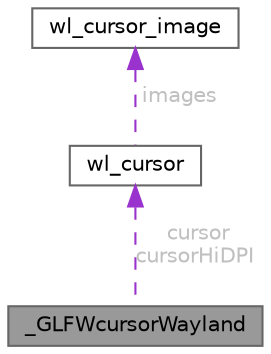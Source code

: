 digraph "_GLFWcursorWayland"
{
 // LATEX_PDF_SIZE
  bgcolor="transparent";
  edge [fontname=Helvetica,fontsize=10,labelfontname=Helvetica,labelfontsize=10];
  node [fontname=Helvetica,fontsize=10,shape=box,height=0.2,width=0.4];
  Node1 [id="Node000001",label="_GLFWcursorWayland",height=0.2,width=0.4,color="gray40", fillcolor="grey60", style="filled", fontcolor="black",tooltip=" "];
  Node2 -> Node1 [id="edge3_Node000001_Node000002",dir="back",color="darkorchid3",style="dashed",tooltip=" ",label=" cursor\ncursorHiDPI",fontcolor="grey" ];
  Node2 [id="Node000002",label="wl_cursor",height=0.2,width=0.4,color="gray40", fillcolor="white", style="filled",URL="$structwl__cursor.html",tooltip=" "];
  Node3 -> Node2 [id="edge4_Node000002_Node000003",dir="back",color="darkorchid3",style="dashed",tooltip=" ",label=" images",fontcolor="grey" ];
  Node3 [id="Node000003",label="wl_cursor_image",height=0.2,width=0.4,color="gray40", fillcolor="white", style="filled",URL="$structwl__cursor__image.html",tooltip=" "];
}
